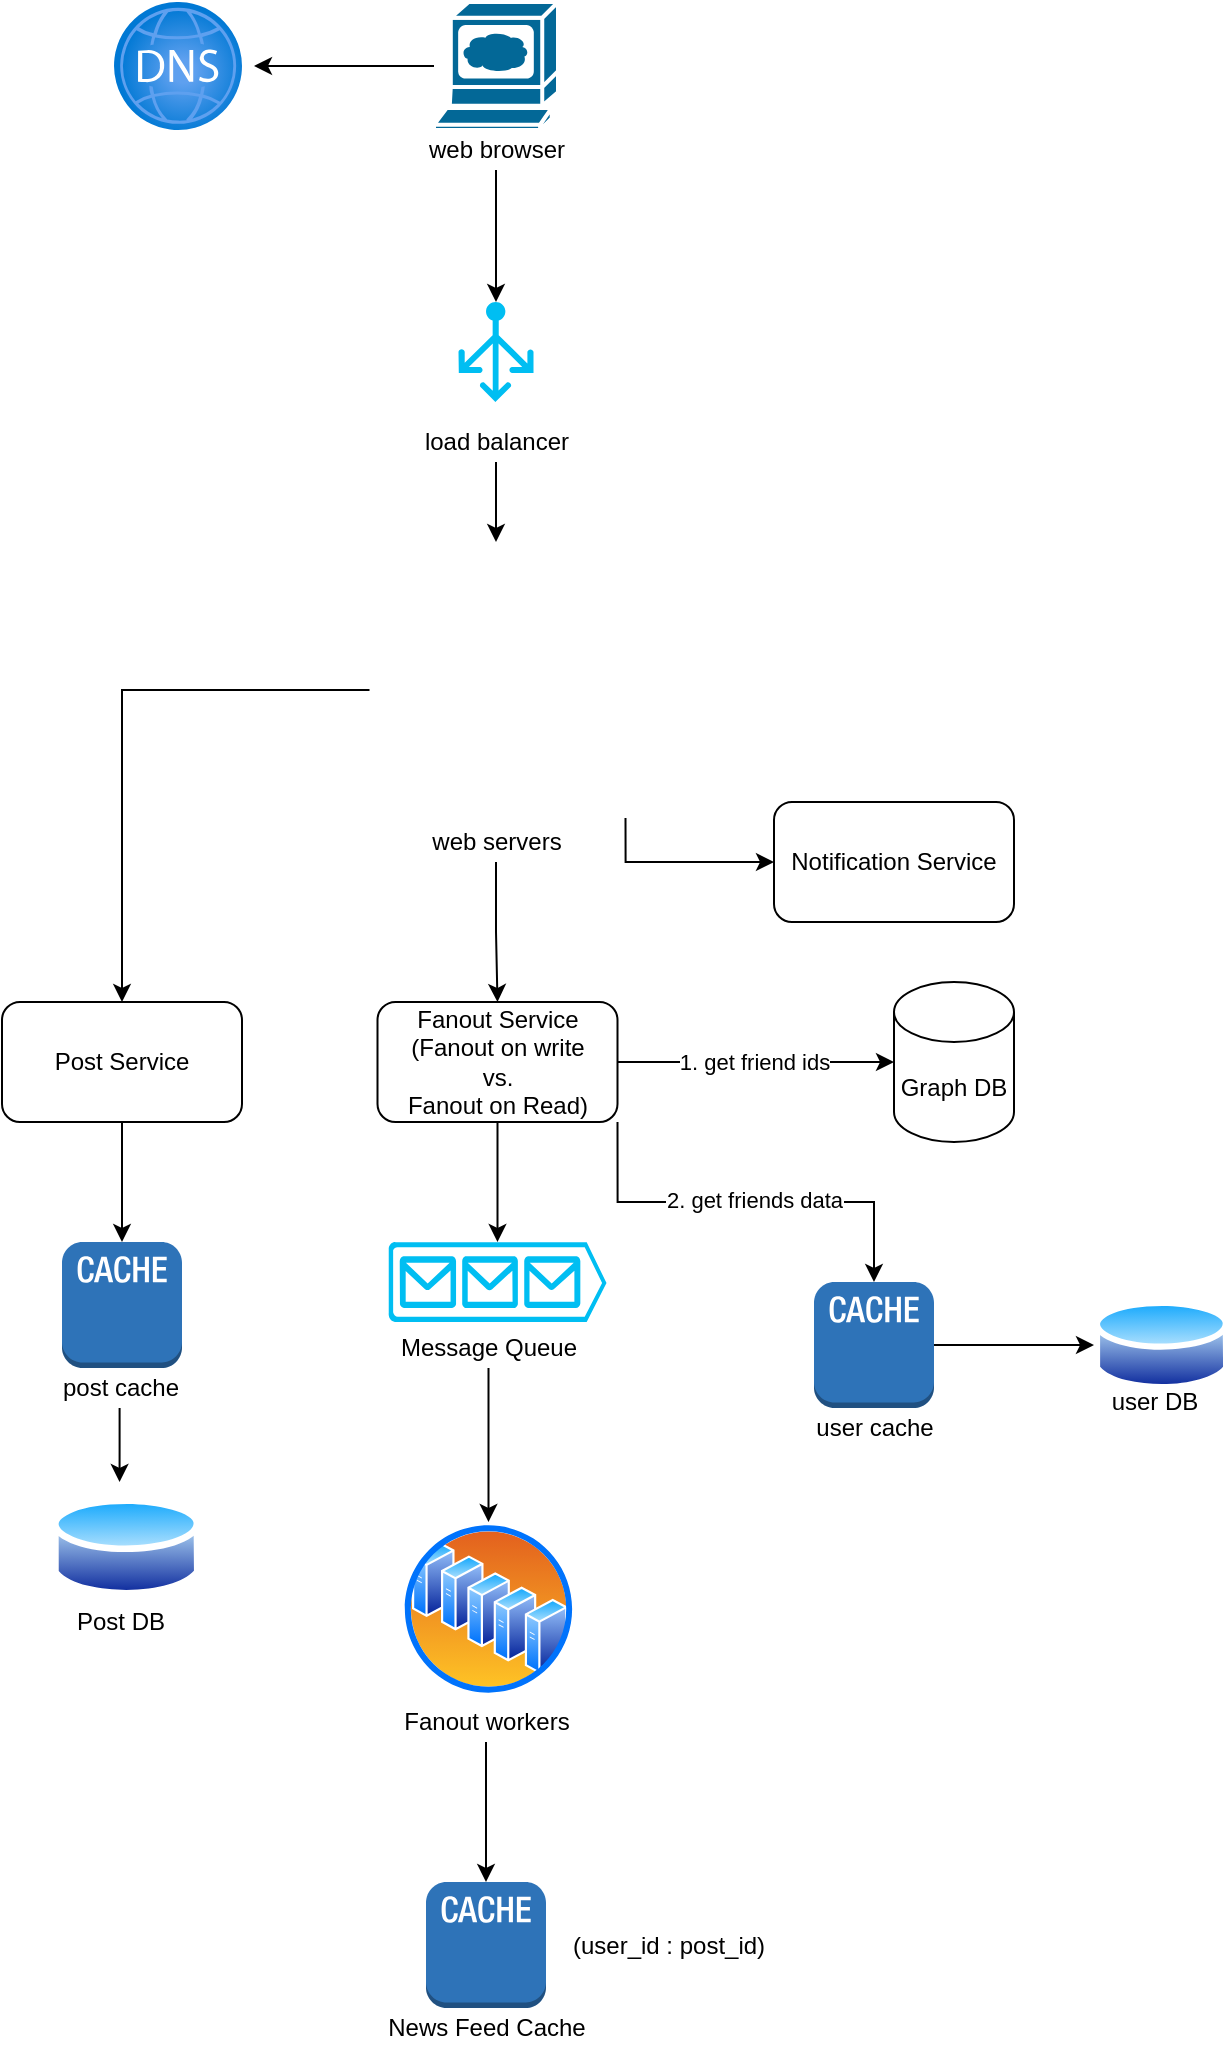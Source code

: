 <mxfile version="17.4.4" type="github">
  <diagram id="4cCKLbDu2Ntrc-mVVSZb" name="Page-1">
    <mxGraphModel dx="1226" dy="1129" grid="1" gridSize="10" guides="1" tooltips="1" connect="1" arrows="1" fold="1" page="1" pageScale="1" pageWidth="850" pageHeight="1100" math="0" shadow="0">
      <root>
        <mxCell id="0" />
        <mxCell id="1" parent="0" />
        <mxCell id="fDrAR6Ka62goLLIewrtq-10" style="edgeStyle=orthogonalEdgeStyle;rounded=0;orthogonalLoop=1;jettySize=auto;html=1;" edge="1" parent="1" source="wFmW60XCWzOWadYCHSVF-1">
          <mxGeometry relative="1" as="geometry">
            <mxPoint x="210" y="122" as="targetPoint" />
          </mxGeometry>
        </mxCell>
        <mxCell id="wFmW60XCWzOWadYCHSVF-1" value="" style="shape=mxgraph.cisco.computers_and_peripherals.web_browser;html=1;pointerEvents=1;dashed=0;fillColor=#036897;strokeColor=#ffffff;strokeWidth=2;verticalLabelPosition=bottom;verticalAlign=top;align=center;outlineConnect=0;" parent="1" vertex="1">
          <mxGeometry x="300" y="90" width="62" height="64" as="geometry" />
        </mxCell>
        <mxCell id="wFmW60XCWzOWadYCHSVF-2" value="" style="aspect=fixed;html=1;points=[];align=center;image;fontSize=12;image=img/lib/azure2/networking/DNS_Zones.svg;" parent="1" vertex="1">
          <mxGeometry x="140" y="90" width="64" height="64" as="geometry" />
        </mxCell>
        <mxCell id="wFmW60XCWzOWadYCHSVF-3" value="" style="verticalLabelPosition=bottom;html=1;verticalAlign=top;align=center;strokeColor=none;fillColor=#00BEF2;shape=mxgraph.azure.load_balancer_generic;pointerEvents=1;" parent="1" vertex="1">
          <mxGeometry x="312.25" y="240" width="37.5" height="50" as="geometry" />
        </mxCell>
        <mxCell id="fDrAR6Ka62goLLIewrtq-13" style="edgeStyle=orthogonalEdgeStyle;rounded=0;orthogonalLoop=1;jettySize=auto;html=1;entryX=0.5;entryY=0;entryDx=0;entryDy=0;" edge="1" parent="1" source="wFmW60XCWzOWadYCHSVF-4" target="wFmW60XCWzOWadYCHSVF-5">
          <mxGeometry relative="1" as="geometry" />
        </mxCell>
        <mxCell id="fDrAR6Ka62goLLIewrtq-38" style="edgeStyle=orthogonalEdgeStyle;rounded=0;orthogonalLoop=1;jettySize=auto;html=1;exitX=1;exitY=1;exitDx=0;exitDy=0;" edge="1" parent="1" source="wFmW60XCWzOWadYCHSVF-4" target="wFmW60XCWzOWadYCHSVF-7">
          <mxGeometry relative="1" as="geometry" />
        </mxCell>
        <mxCell id="wFmW60XCWzOWadYCHSVF-4" value="" style="shape=image;html=1;verticalAlign=top;verticalLabelPosition=bottom;labelBackgroundColor=#ffffff;imageAspect=0;aspect=fixed;image=https://cdn2.iconfinder.com/data/icons/whcompare-isometric-web-hosting-servers/50/server-transfer-128.png" parent="1" vertex="1">
          <mxGeometry x="267.75" y="370" width="128" height="128" as="geometry" />
        </mxCell>
        <mxCell id="fDrAR6Ka62goLLIewrtq-14" style="edgeStyle=orthogonalEdgeStyle;rounded=0;orthogonalLoop=1;jettySize=auto;html=1;entryX=0.5;entryY=0;entryDx=0;entryDy=0;entryPerimeter=0;" edge="1" parent="1" source="wFmW60XCWzOWadYCHSVF-5" target="fDrAR6Ka62goLLIewrtq-1">
          <mxGeometry relative="1" as="geometry" />
        </mxCell>
        <mxCell id="wFmW60XCWzOWadYCHSVF-5" value="Post Service" style="rounded=1;whiteSpace=wrap;html=1;" parent="1" vertex="1">
          <mxGeometry x="84" y="590" width="120" height="60" as="geometry" />
        </mxCell>
        <mxCell id="fDrAR6Ka62goLLIewrtq-17" style="edgeStyle=orthogonalEdgeStyle;rounded=0;orthogonalLoop=1;jettySize=auto;html=1;entryX=0.5;entryY=0;entryDx=0;entryDy=0;entryPerimeter=0;" edge="1" parent="1" source="wFmW60XCWzOWadYCHSVF-6" target="fDrAR6Ka62goLLIewrtq-6">
          <mxGeometry relative="1" as="geometry" />
        </mxCell>
        <mxCell id="fDrAR6Ka62goLLIewrtq-20" style="edgeStyle=orthogonalEdgeStyle;rounded=0;orthogonalLoop=1;jettySize=auto;html=1;entryX=0;entryY=0.5;entryDx=0;entryDy=0;entryPerimeter=0;" edge="1" parent="1" source="wFmW60XCWzOWadYCHSVF-6" target="fDrAR6Ka62goLLIewrtq-3">
          <mxGeometry relative="1" as="geometry" />
        </mxCell>
        <mxCell id="fDrAR6Ka62goLLIewrtq-23" value="1. get friend ids" style="edgeLabel;html=1;align=center;verticalAlign=middle;resizable=0;points=[];" vertex="1" connectable="0" parent="fDrAR6Ka62goLLIewrtq-20">
          <mxGeometry x="-0.259" y="-1" relative="1" as="geometry">
            <mxPoint x="17" y="-1" as="offset" />
          </mxGeometry>
        </mxCell>
        <mxCell id="fDrAR6Ka62goLLIewrtq-25" style="edgeStyle=orthogonalEdgeStyle;rounded=0;orthogonalLoop=1;jettySize=auto;html=1;exitX=1;exitY=1;exitDx=0;exitDy=0;entryX=0.5;entryY=0;entryDx=0;entryDy=0;entryPerimeter=0;" edge="1" parent="1" source="wFmW60XCWzOWadYCHSVF-6" target="fDrAR6Ka62goLLIewrtq-4">
          <mxGeometry relative="1" as="geometry" />
        </mxCell>
        <mxCell id="fDrAR6Ka62goLLIewrtq-26" value="2. get friends data" style="edgeLabel;html=1;align=center;verticalAlign=middle;resizable=0;points=[];" vertex="1" connectable="0" parent="fDrAR6Ka62goLLIewrtq-25">
          <mxGeometry x="-0.306" y="1" relative="1" as="geometry">
            <mxPoint x="36" as="offset" />
          </mxGeometry>
        </mxCell>
        <mxCell id="wFmW60XCWzOWadYCHSVF-6" value="Fanout Service&lt;br&gt;(Fanout on write&lt;br&gt;vs.&lt;br&gt;Fanout on Read)" style="rounded=1;whiteSpace=wrap;html=1;" parent="1" vertex="1">
          <mxGeometry x="271.75" y="590" width="120" height="60" as="geometry" />
        </mxCell>
        <mxCell id="wFmW60XCWzOWadYCHSVF-7" value="Notification Service" style="rounded=1;whiteSpace=wrap;html=1;" parent="1" vertex="1">
          <mxGeometry x="470" y="490" width="120" height="60" as="geometry" />
        </mxCell>
        <mxCell id="fDrAR6Ka62goLLIewrtq-11" style="edgeStyle=orthogonalEdgeStyle;rounded=0;orthogonalLoop=1;jettySize=auto;html=1;entryX=0.5;entryY=0;entryDx=0;entryDy=0;entryPerimeter=0;" edge="1" parent="1" source="wFmW60XCWzOWadYCHSVF-8" target="wFmW60XCWzOWadYCHSVF-3">
          <mxGeometry relative="1" as="geometry" />
        </mxCell>
        <mxCell id="wFmW60XCWzOWadYCHSVF-8" value="web browser" style="text;html=1;align=center;verticalAlign=middle;resizable=0;points=[];autosize=1;strokeColor=none;fillColor=none;" parent="1" vertex="1">
          <mxGeometry x="291" y="154" width="80" height="20" as="geometry" />
        </mxCell>
        <mxCell id="fDrAR6Ka62goLLIewrtq-12" style="edgeStyle=orthogonalEdgeStyle;rounded=0;orthogonalLoop=1;jettySize=auto;html=1;" edge="1" parent="1" source="wFmW60XCWzOWadYCHSVF-9">
          <mxGeometry relative="1" as="geometry">
            <mxPoint x="331" y="360" as="targetPoint" />
          </mxGeometry>
        </mxCell>
        <mxCell id="wFmW60XCWzOWadYCHSVF-9" value="load balancer" style="text;html=1;align=center;verticalAlign=middle;resizable=0;points=[];autosize=1;strokeColor=none;fillColor=none;" parent="1" vertex="1">
          <mxGeometry x="286" y="300" width="90" height="20" as="geometry" />
        </mxCell>
        <mxCell id="fDrAR6Ka62goLLIewrtq-16" style="edgeStyle=orthogonalEdgeStyle;rounded=0;orthogonalLoop=1;jettySize=auto;html=1;entryX=0.5;entryY=0;entryDx=0;entryDy=0;" edge="1" parent="1" source="wFmW60XCWzOWadYCHSVF-10" target="wFmW60XCWzOWadYCHSVF-6">
          <mxGeometry relative="1" as="geometry" />
        </mxCell>
        <mxCell id="wFmW60XCWzOWadYCHSVF-10" value="web servers" style="text;html=1;align=center;verticalAlign=middle;resizable=0;points=[];autosize=1;strokeColor=none;fillColor=none;" parent="1" vertex="1">
          <mxGeometry x="291" y="500" width="80" height="20" as="geometry" />
        </mxCell>
        <mxCell id="fDrAR6Ka62goLLIewrtq-1" value="" style="outlineConnect=0;dashed=0;verticalLabelPosition=bottom;verticalAlign=top;align=center;html=1;shape=mxgraph.aws3.cache_node;fillColor=#2E73B8;gradientColor=none;" vertex="1" parent="1">
          <mxGeometry x="114" y="710" width="60" height="63" as="geometry" />
        </mxCell>
        <mxCell id="fDrAR6Ka62goLLIewrtq-2" value="" style="aspect=fixed;perimeter=ellipsePerimeter;html=1;align=center;shadow=0;dashed=0;spacingTop=3;image;image=img/lib/active_directory/database.svg;" vertex="1" parent="1">
          <mxGeometry x="108.99" y="835" width="74.33" height="55" as="geometry" />
        </mxCell>
        <mxCell id="fDrAR6Ka62goLLIewrtq-3" value="Graph DB" style="shape=cylinder3;whiteSpace=wrap;html=1;boundedLbl=1;backgroundOutline=1;size=15;" vertex="1" parent="1">
          <mxGeometry x="530" y="580" width="60" height="80" as="geometry" />
        </mxCell>
        <mxCell id="fDrAR6Ka62goLLIewrtq-22" style="edgeStyle=orthogonalEdgeStyle;rounded=0;orthogonalLoop=1;jettySize=auto;html=1;entryX=0;entryY=0.5;entryDx=0;entryDy=0;" edge="1" parent="1" source="fDrAR6Ka62goLLIewrtq-4" target="fDrAR6Ka62goLLIewrtq-5">
          <mxGeometry relative="1" as="geometry" />
        </mxCell>
        <mxCell id="fDrAR6Ka62goLLIewrtq-4" value="" style="outlineConnect=0;dashed=0;verticalLabelPosition=bottom;verticalAlign=top;align=center;html=1;shape=mxgraph.aws3.cache_node;fillColor=#2E73B8;gradientColor=none;" vertex="1" parent="1">
          <mxGeometry x="490" y="730" width="60" height="63" as="geometry" />
        </mxCell>
        <mxCell id="fDrAR6Ka62goLLIewrtq-5" value="" style="aspect=fixed;perimeter=ellipsePerimeter;html=1;align=center;shadow=0;dashed=0;spacingTop=3;image;image=img/lib/active_directory/database.svg;" vertex="1" parent="1">
          <mxGeometry x="630" y="736.5" width="67.57" height="50" as="geometry" />
        </mxCell>
        <mxCell id="fDrAR6Ka62goLLIewrtq-6" value="" style="verticalLabelPosition=bottom;html=1;verticalAlign=top;align=center;strokeColor=none;fillColor=#00BEF2;shape=mxgraph.azure.queue_generic;pointerEvents=1;" vertex="1" parent="1">
          <mxGeometry x="277.25" y="710" width="109" height="40" as="geometry" />
        </mxCell>
        <mxCell id="fDrAR6Ka62goLLIewrtq-8" value="" style="aspect=fixed;perimeter=ellipsePerimeter;html=1;align=center;shadow=0;dashed=0;spacingTop=3;image;image=img/lib/active_directory/server_farm.svg;" vertex="1" parent="1">
          <mxGeometry x="283.75" y="850" width="87" height="87" as="geometry" />
        </mxCell>
        <mxCell id="fDrAR6Ka62goLLIewrtq-9" value="" style="outlineConnect=0;dashed=0;verticalLabelPosition=bottom;verticalAlign=top;align=center;html=1;shape=mxgraph.aws3.cache_node;fillColor=#2E73B8;gradientColor=none;" vertex="1" parent="1">
          <mxGeometry x="296" y="1030" width="60" height="63" as="geometry" />
        </mxCell>
        <mxCell id="fDrAR6Ka62goLLIewrtq-27" value="user cache" style="text;html=1;align=center;verticalAlign=middle;resizable=0;points=[];autosize=1;strokeColor=none;fillColor=none;" vertex="1" parent="1">
          <mxGeometry x="485" y="793" width="70" height="20" as="geometry" />
        </mxCell>
        <mxCell id="fDrAR6Ka62goLLIewrtq-28" value="user DB" style="text;html=1;align=center;verticalAlign=middle;resizable=0;points=[];autosize=1;strokeColor=none;fillColor=none;" vertex="1" parent="1">
          <mxGeometry x="630" y="780" width="60" height="20" as="geometry" />
        </mxCell>
        <mxCell id="fDrAR6Ka62goLLIewrtq-32" style="edgeStyle=orthogonalEdgeStyle;rounded=0;orthogonalLoop=1;jettySize=auto;html=1;" edge="1" parent="1" source="fDrAR6Ka62goLLIewrtq-29">
          <mxGeometry relative="1" as="geometry">
            <mxPoint x="142.78" y="830" as="targetPoint" />
          </mxGeometry>
        </mxCell>
        <mxCell id="fDrAR6Ka62goLLIewrtq-29" value="post cache" style="text;html=1;align=center;verticalAlign=middle;resizable=0;points=[];autosize=1;strokeColor=none;fillColor=none;" vertex="1" parent="1">
          <mxGeometry x="107.78" y="773" width="70" height="20" as="geometry" />
        </mxCell>
        <mxCell id="fDrAR6Ka62goLLIewrtq-33" value="Post DB" style="text;html=1;align=center;verticalAlign=middle;resizable=0;points=[];autosize=1;strokeColor=none;fillColor=none;" vertex="1" parent="1">
          <mxGeometry x="112.78" y="890" width="60" height="20" as="geometry" />
        </mxCell>
        <mxCell id="fDrAR6Ka62goLLIewrtq-36" style="edgeStyle=orthogonalEdgeStyle;rounded=0;orthogonalLoop=1;jettySize=auto;html=1;entryX=0.5;entryY=0;entryDx=0;entryDy=0;" edge="1" parent="1" source="fDrAR6Ka62goLLIewrtq-34" target="fDrAR6Ka62goLLIewrtq-8">
          <mxGeometry relative="1" as="geometry" />
        </mxCell>
        <mxCell id="fDrAR6Ka62goLLIewrtq-34" value="Message Queue" style="text;html=1;align=center;verticalAlign=middle;resizable=0;points=[];autosize=1;strokeColor=none;fillColor=none;" vertex="1" parent="1">
          <mxGeometry x="277.25" y="753" width="100" height="20" as="geometry" />
        </mxCell>
        <mxCell id="fDrAR6Ka62goLLIewrtq-37" style="edgeStyle=orthogonalEdgeStyle;rounded=0;orthogonalLoop=1;jettySize=auto;html=1;" edge="1" parent="1" source="fDrAR6Ka62goLLIewrtq-35" target="fDrAR6Ka62goLLIewrtq-9">
          <mxGeometry relative="1" as="geometry" />
        </mxCell>
        <mxCell id="fDrAR6Ka62goLLIewrtq-35" value="Fanout workers" style="text;html=1;align=center;verticalAlign=middle;resizable=0;points=[];autosize=1;strokeColor=none;fillColor=none;" vertex="1" parent="1">
          <mxGeometry x="276" y="940" width="100" height="20" as="geometry" />
        </mxCell>
        <mxCell id="fDrAR6Ka62goLLIewrtq-39" value="News Feed Cache" style="text;html=1;align=center;verticalAlign=middle;resizable=0;points=[];autosize=1;strokeColor=none;fillColor=none;" vertex="1" parent="1">
          <mxGeometry x="271" y="1093" width="110" height="20" as="geometry" />
        </mxCell>
        <mxCell id="fDrAR6Ka62goLLIewrtq-40" value="(user_id : post_id)" style="text;html=1;align=center;verticalAlign=middle;resizable=0;points=[];autosize=1;strokeColor=none;fillColor=none;" vertex="1" parent="1">
          <mxGeometry x="362" y="1051.5" width="110" height="20" as="geometry" />
        </mxCell>
      </root>
    </mxGraphModel>
  </diagram>
</mxfile>
